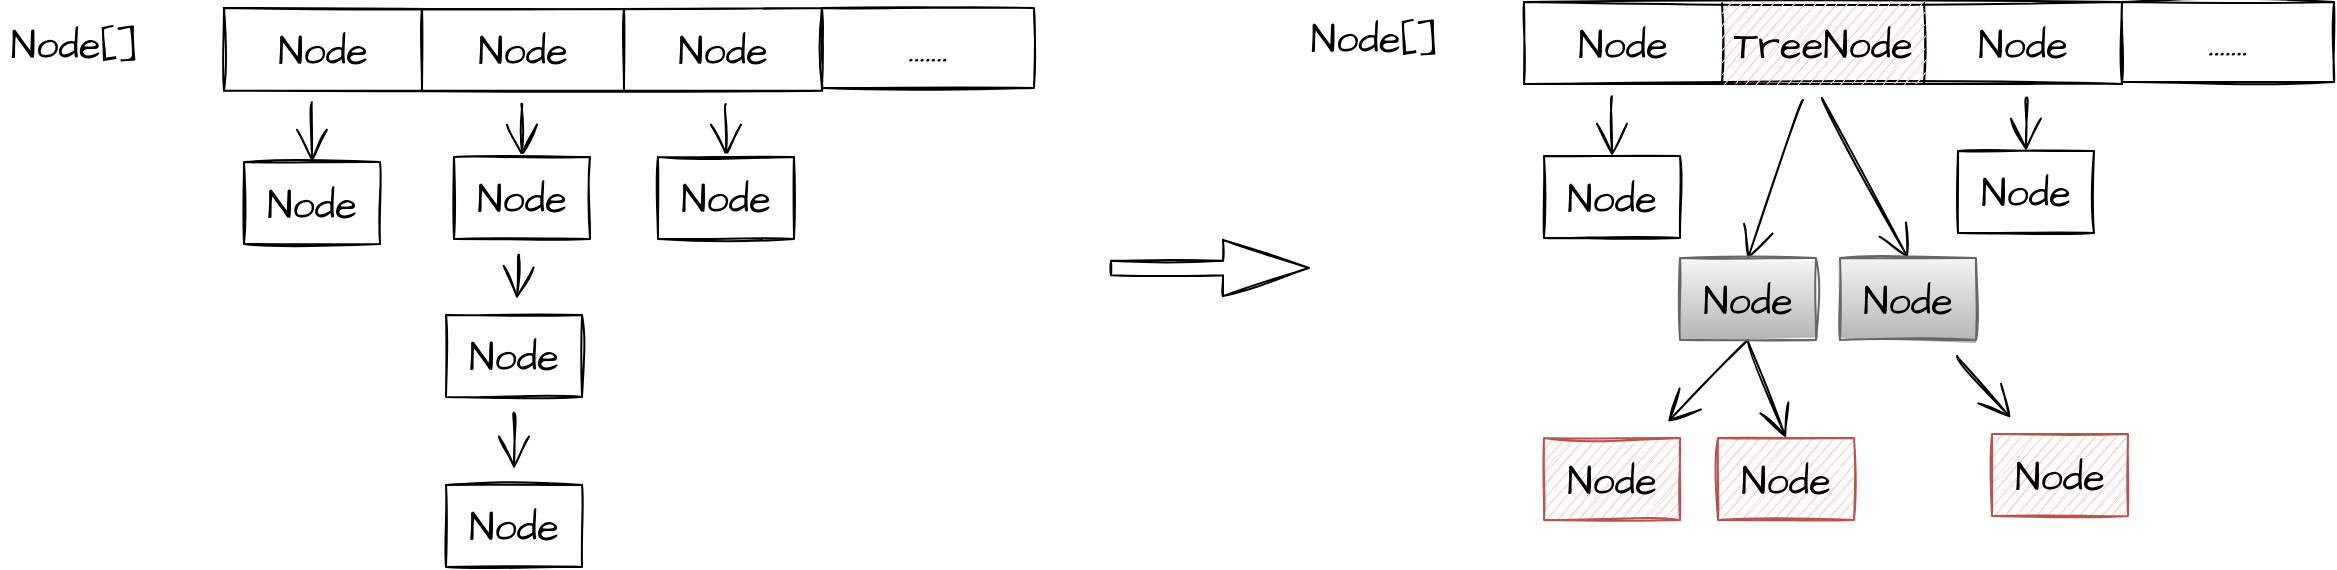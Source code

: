 <mxfile version="14.6.13" type="device"><diagram id="PuGmGnjcvbFep5x0zGXy" name="第 1 页"><mxGraphModel dx="2880" dy="1218" grid="0" gridSize="10" guides="1" tooltips="1" connect="1" arrows="1" fold="1" page="0" pageScale="1" pageWidth="827" pageHeight="1169" math="0" shadow="0"><root><mxCell id="0"/><mxCell id="1" parent="0"/><mxCell id="ZSYE2bQEjn3j1R4K81uc-26" style="edgeStyle=none;curved=1;rounded=0;sketch=1;orthogonalLoop=1;jettySize=auto;html=1;entryX=0.5;entryY=0;entryDx=0;entryDy=0;fontFamily=Architects Daughter;fontSource=https%3A%2F%2Ffonts.googleapis.com%2Fcss%3Ffamily%3DArchitects%2BDaughter;fontSize=20;endArrow=open;startSize=14;endSize=14;sourcePerimeterSpacing=8;targetPerimeterSpacing=8;exitX=0.147;exitY=1.149;exitDx=0;exitDy=0;exitPerimeter=0;" edge="1" parent="1" source="ZSYE2bQEjn3j1R4K81uc-3" target="ZSYE2bQEjn3j1R4K81uc-23"><mxGeometry relative="1" as="geometry"/></mxCell><mxCell id="ZSYE2bQEjn3j1R4K81uc-2" value="" style="shape=table;html=1;whiteSpace=wrap;startSize=0;container=1;collapsible=0;childLayout=tableLayout;sketch=1;hachureGap=4;pointerEvents=0;fontFamily=Architects Daughter;fontSource=https%3A%2F%2Ffonts.googleapis.com%2Fcss%3Ffamily%3DArchitects%2BDaughter;fontSize=20;" vertex="1" parent="1"><mxGeometry x="-69" y="71" width="299" height="41.35" as="geometry"/></mxCell><mxCell id="ZSYE2bQEjn3j1R4K81uc-3" value="" style="shape=partialRectangle;html=1;whiteSpace=wrap;collapsible=0;dropTarget=0;pointerEvents=0;fillColor=none;top=0;left=0;bottom=0;right=0;points=[[0,0.5],[1,0.5]];portConstraint=eastwest;sketch=1;hachureGap=4;fontFamily=Architects Daughter;fontSource=https%3A%2F%2Ffonts.googleapis.com%2Fcss%3Ffamily%3DArchitects%2BDaughter;fontSize=20;" vertex="1" parent="ZSYE2bQEjn3j1R4K81uc-2"><mxGeometry width="299" height="41" as="geometry"/></mxCell><mxCell id="ZSYE2bQEjn3j1R4K81uc-4" value="Node" style="shape=partialRectangle;html=1;whiteSpace=wrap;connectable=0;fillColor=none;top=0;left=0;bottom=0;right=0;overflow=hidden;sketch=1;hachureGap=4;pointerEvents=0;fontFamily=Architects Daughter;fontSource=https%3A%2F%2Ffonts.googleapis.com%2Fcss%3Ffamily%3DArchitects%2BDaughter;fontSize=20;" vertex="1" parent="ZSYE2bQEjn3j1R4K81uc-3"><mxGeometry width="99" height="41" as="geometry"/></mxCell><mxCell id="ZSYE2bQEjn3j1R4K81uc-5" value="Node" style="shape=partialRectangle;html=1;whiteSpace=wrap;connectable=0;fillColor=none;top=0;left=0;bottom=0;right=0;overflow=hidden;sketch=1;hachureGap=4;pointerEvents=0;fontFamily=Architects Daughter;fontSource=https%3A%2F%2Ffonts.googleapis.com%2Fcss%3Ffamily%3DArchitects%2BDaughter;fontSize=20;" vertex="1" parent="ZSYE2bQEjn3j1R4K81uc-3"><mxGeometry x="99" width="101" height="41" as="geometry"/></mxCell><mxCell id="ZSYE2bQEjn3j1R4K81uc-6" value="Node" style="shape=partialRectangle;html=1;whiteSpace=wrap;connectable=0;fillColor=none;top=0;left=0;bottom=0;right=0;overflow=hidden;sketch=1;hachureGap=4;pointerEvents=0;fontFamily=Architects Daughter;fontSource=https%3A%2F%2Ffonts.googleapis.com%2Fcss%3Ffamily%3DArchitects%2BDaughter;fontSize=20;" vertex="1" parent="ZSYE2bQEjn3j1R4K81uc-3"><mxGeometry x="200" width="99" height="41" as="geometry"/></mxCell><mxCell id="ZSYE2bQEjn3j1R4K81uc-21" value="Node[]" style="text;html=1;align=center;verticalAlign=middle;resizable=0;points=[];autosize=1;strokeColor=none;sketch=1;hachureGap=4;pointerEvents=0;fontFamily=Architects Daughter;fontSource=https%3A%2F%2Ffonts.googleapis.com%2Fcss%3Ffamily%3DArchitects%2BDaughter;fontSize=20;" vertex="1" parent="1"><mxGeometry x="-181" y="75" width="74" height="28" as="geometry"/></mxCell><mxCell id="ZSYE2bQEjn3j1R4K81uc-23" value="Node" style="rounded=0;whiteSpace=wrap;html=1;sketch=1;hachureGap=4;pointerEvents=0;fontFamily=Architects Daughter;fontSource=https%3A%2F%2Ffonts.googleapis.com%2Fcss%3Ffamily%3DArchitects%2BDaughter;fontSize=20;" vertex="1" parent="1"><mxGeometry x="-59" y="148" width="68" height="41" as="geometry"/></mxCell><mxCell id="ZSYE2bQEjn3j1R4K81uc-31" style="edgeStyle=none;curved=1;rounded=0;sketch=1;orthogonalLoop=1;jettySize=auto;html=1;entryX=0.5;entryY=0;entryDx=0;entryDy=0;fontFamily=Architects Daughter;fontSource=https%3A%2F%2Ffonts.googleapis.com%2Fcss%3Ffamily%3DArchitects%2BDaughter;fontSize=20;endArrow=open;startSize=14;endSize=14;sourcePerimeterSpacing=8;targetPerimeterSpacing=8;exitX=0.147;exitY=1.149;exitDx=0;exitDy=0;exitPerimeter=0;" edge="1" parent="1" target="ZSYE2bQEjn3j1R4K81uc-33"><mxGeometry relative="1" as="geometry"><mxPoint x="79.953" y="118.996" as="sourcePoint"/></mxGeometry></mxCell><mxCell id="ZSYE2bQEjn3j1R4K81uc-32" value="" style="edgeStyle=none;curved=1;rounded=0;sketch=1;orthogonalLoop=1;jettySize=auto;html=1;fontFamily=Architects Daughter;fontSource=https%3A%2F%2Ffonts.googleapis.com%2Fcss%3Ffamily%3DArchitects%2BDaughter;fontSize=20;endArrow=open;startSize=14;endSize=14;sourcePerimeterSpacing=8;targetPerimeterSpacing=8;" edge="1" parent="1" source="ZSYE2bQEjn3j1R4K81uc-33" target="ZSYE2bQEjn3j1R4K81uc-35"><mxGeometry relative="1" as="geometry"/></mxCell><mxCell id="ZSYE2bQEjn3j1R4K81uc-33" value="Node" style="rounded=0;whiteSpace=wrap;html=1;sketch=1;hachureGap=4;pointerEvents=0;fontFamily=Architects Daughter;fontSource=https%3A%2F%2Ffonts.googleapis.com%2Fcss%3Ffamily%3DArchitects%2BDaughter;fontSize=20;" vertex="1" parent="1"><mxGeometry x="46" y="145.44" width="68" height="41" as="geometry"/></mxCell><mxCell id="ZSYE2bQEjn3j1R4K81uc-34" value="" style="edgeStyle=none;curved=1;rounded=0;sketch=1;orthogonalLoop=1;jettySize=auto;html=1;fontFamily=Architects Daughter;fontSource=https%3A%2F%2Ffonts.googleapis.com%2Fcss%3Ffamily%3DArchitects%2BDaughter;fontSize=20;endArrow=open;startSize=14;endSize=14;sourcePerimeterSpacing=8;targetPerimeterSpacing=8;" edge="1" parent="1" source="ZSYE2bQEjn3j1R4K81uc-35" target="ZSYE2bQEjn3j1R4K81uc-36"><mxGeometry relative="1" as="geometry"/></mxCell><mxCell id="ZSYE2bQEjn3j1R4K81uc-35" value="Node" style="rounded=0;whiteSpace=wrap;html=1;sketch=1;hachureGap=4;pointerEvents=0;fontFamily=Architects Daughter;fontSource=https%3A%2F%2Ffonts.googleapis.com%2Fcss%3Ffamily%3DArchitects%2BDaughter;fontSize=20;" vertex="1" parent="1"><mxGeometry x="42" y="224.44" width="68" height="41" as="geometry"/></mxCell><mxCell id="ZSYE2bQEjn3j1R4K81uc-36" value="Node" style="rounded=0;whiteSpace=wrap;html=1;sketch=1;hachureGap=4;pointerEvents=0;fontFamily=Architects Daughter;fontSource=https%3A%2F%2Ffonts.googleapis.com%2Fcss%3Ffamily%3DArchitects%2BDaughter;fontSize=20;" vertex="1" parent="1"><mxGeometry x="42" y="309.44" width="68" height="41" as="geometry"/></mxCell><mxCell id="ZSYE2bQEjn3j1R4K81uc-37" style="edgeStyle=none;curved=1;rounded=0;sketch=1;orthogonalLoop=1;jettySize=auto;html=1;entryX=0.5;entryY=0;entryDx=0;entryDy=0;fontFamily=Architects Daughter;fontSource=https%3A%2F%2Ffonts.googleapis.com%2Fcss%3Ffamily%3DArchitects%2BDaughter;fontSize=20;endArrow=open;startSize=14;endSize=14;sourcePerimeterSpacing=8;targetPerimeterSpacing=8;exitX=0.147;exitY=1.149;exitDx=0;exitDy=0;exitPerimeter=0;" edge="1" parent="1" target="ZSYE2bQEjn3j1R4K81uc-38"><mxGeometry relative="1" as="geometry"><mxPoint x="181.953" y="118.996" as="sourcePoint"/></mxGeometry></mxCell><mxCell id="ZSYE2bQEjn3j1R4K81uc-38" value="Node" style="rounded=0;whiteSpace=wrap;html=1;sketch=1;hachureGap=4;pointerEvents=0;fontFamily=Architects Daughter;fontSource=https%3A%2F%2Ffonts.googleapis.com%2Fcss%3Ffamily%3DArchitects%2BDaughter;fontSize=20;" vertex="1" parent="1"><mxGeometry x="148" y="145.44" width="68" height="41" as="geometry"/></mxCell><mxCell id="ZSYE2bQEjn3j1R4K81uc-51" value="......." style="rounded=0;whiteSpace=wrap;html=1;sketch=1;hachureGap=4;pointerEvents=0;fontFamily=Architects Daughter;fontSource=https%3A%2F%2Ffonts.googleapis.com%2Fcss%3Ffamily%3DArchitects%2BDaughter;fontSize=20;" vertex="1" parent="1"><mxGeometry x="230" y="71" width="106" height="40" as="geometry"/></mxCell><mxCell id="ZSYE2bQEjn3j1R4K81uc-71" style="edgeStyle=none;curved=1;rounded=0;sketch=1;orthogonalLoop=1;jettySize=auto;html=1;entryX=0.5;entryY=0;entryDx=0;entryDy=0;fontFamily=Architects Daughter;fontSource=https%3A%2F%2Ffonts.googleapis.com%2Fcss%3Ffamily%3DArchitects%2BDaughter;fontSize=20;endArrow=open;startSize=14;endSize=14;sourcePerimeterSpacing=8;targetPerimeterSpacing=8;exitX=0.147;exitY=1.149;exitDx=0;exitDy=0;exitPerimeter=0;" edge="1" parent="1" source="ZSYE2bQEjn3j1R4K81uc-73" target="ZSYE2bQEjn3j1R4K81uc-79"><mxGeometry relative="1" as="geometry"/></mxCell><mxCell id="ZSYE2bQEjn3j1R4K81uc-95" style="edgeStyle=none;curved=1;rounded=0;sketch=1;orthogonalLoop=1;jettySize=auto;html=1;entryX=0.497;entryY=0.015;entryDx=0;entryDy=0;entryPerimeter=0;fontFamily=Architects Daughter;fontSource=https%3A%2F%2Ffonts.googleapis.com%2Fcss%3Ffamily%3DArchitects%2BDaughter;fontSize=20;endArrow=open;startSize=14;endSize=14;sourcePerimeterSpacing=8;targetPerimeterSpacing=8;" edge="1" parent="1" source="ZSYE2bQEjn3j1R4K81uc-72" target="ZSYE2bQEjn3j1R4K81uc-91"><mxGeometry relative="1" as="geometry"/></mxCell><mxCell id="ZSYE2bQEjn3j1R4K81uc-72" value="" style="shape=table;html=1;whiteSpace=wrap;startSize=0;container=1;collapsible=0;childLayout=tableLayout;sketch=1;hachureGap=4;pointerEvents=0;fontFamily=Architects Daughter;fontSource=https%3A%2F%2Ffonts.googleapis.com%2Fcss%3Ffamily%3DArchitects%2BDaughter;fontSize=20;" vertex="1" parent="1"><mxGeometry x="581" y="68" width="299" height="41" as="geometry"/></mxCell><mxCell id="ZSYE2bQEjn3j1R4K81uc-73" value="" style="shape=partialRectangle;html=1;whiteSpace=wrap;collapsible=0;dropTarget=0;pointerEvents=0;fillColor=none;top=0;left=0;bottom=0;right=0;points=[[0,0.5],[1,0.5]];portConstraint=eastwest;sketch=1;hachureGap=4;fontFamily=Architects Daughter;fontSource=https%3A%2F%2Ffonts.googleapis.com%2Fcss%3Ffamily%3DArchitects%2BDaughter;fontSize=20;" vertex="1" parent="ZSYE2bQEjn3j1R4K81uc-72"><mxGeometry width="299" height="41" as="geometry"/></mxCell><mxCell id="ZSYE2bQEjn3j1R4K81uc-74" value="Node" style="shape=partialRectangle;html=1;whiteSpace=wrap;connectable=0;fillColor=none;top=0;left=0;bottom=0;right=0;overflow=hidden;sketch=1;hachureGap=4;pointerEvents=0;fontFamily=Architects Daughter;fontSource=https%3A%2F%2Ffonts.googleapis.com%2Fcss%3Ffamily%3DArchitects%2BDaughter;fontSize=20;" vertex="1" parent="ZSYE2bQEjn3j1R4K81uc-73"><mxGeometry width="99" height="41" as="geometry"/></mxCell><mxCell id="ZSYE2bQEjn3j1R4K81uc-75" value="TreeNode" style="shape=partialRectangle;html=1;whiteSpace=wrap;connectable=0;fillColor=#f8cecc;top=0;left=0;bottom=0;right=0;overflow=hidden;sketch=1;hachureGap=4;pointerEvents=0;fontFamily=Architects Daughter;fontSource=https%3A%2F%2Ffonts.googleapis.com%2Fcss%3Ffamily%3DArchitects%2BDaughter;fontSize=20;strokeColor=#b85450;" vertex="1" parent="ZSYE2bQEjn3j1R4K81uc-73"><mxGeometry x="99" width="101" height="41" as="geometry"/></mxCell><mxCell id="ZSYE2bQEjn3j1R4K81uc-76" value="Node" style="shape=partialRectangle;html=1;whiteSpace=wrap;connectable=0;fillColor=none;top=0;left=0;bottom=0;right=0;overflow=hidden;sketch=1;hachureGap=4;pointerEvents=0;fontFamily=Architects Daughter;fontSource=https%3A%2F%2Ffonts.googleapis.com%2Fcss%3Ffamily%3DArchitects%2BDaughter;fontSize=20;" vertex="1" parent="ZSYE2bQEjn3j1R4K81uc-73"><mxGeometry x="200" width="99" height="41" as="geometry"/></mxCell><mxCell id="ZSYE2bQEjn3j1R4K81uc-77" value="Node[]" style="text;html=1;align=center;verticalAlign=middle;resizable=0;points=[];autosize=1;strokeColor=none;sketch=1;hachureGap=4;pointerEvents=0;fontFamily=Architects Daughter;fontSource=https%3A%2F%2Ffonts.googleapis.com%2Fcss%3Ffamily%3DArchitects%2BDaughter;fontSize=20;" vertex="1" parent="1"><mxGeometry x="469" y="72" width="74" height="28" as="geometry"/></mxCell><mxCell id="ZSYE2bQEjn3j1R4K81uc-79" value="Node" style="rounded=0;whiteSpace=wrap;html=1;sketch=1;hachureGap=4;pointerEvents=0;fontFamily=Architects Daughter;fontSource=https%3A%2F%2Ffonts.googleapis.com%2Fcss%3Ffamily%3DArchitects%2BDaughter;fontSize=20;" vertex="1" parent="1"><mxGeometry x="591" y="145" width="68" height="41" as="geometry"/></mxCell><mxCell id="ZSYE2bQEjn3j1R4K81uc-81" style="edgeStyle=none;curved=1;rounded=0;sketch=1;orthogonalLoop=1;jettySize=auto;html=1;entryX=0.5;entryY=0;entryDx=0;entryDy=0;fontFamily=Architects Daughter;fontSource=https%3A%2F%2Ffonts.googleapis.com%2Fcss%3Ffamily%3DArchitects%2BDaughter;fontSize=20;endArrow=open;startSize=14;endSize=14;sourcePerimeterSpacing=8;targetPerimeterSpacing=8;exitX=0.147;exitY=1.149;exitDx=0;exitDy=0;exitPerimeter=0;" edge="1" parent="1" target="ZSYE2bQEjn3j1R4K81uc-83"><mxGeometry relative="1" as="geometry"><mxPoint x="729.953" y="115.996" as="sourcePoint"/></mxGeometry></mxCell><mxCell id="ZSYE2bQEjn3j1R4K81uc-82" value="" style="edgeStyle=none;curved=1;rounded=0;sketch=1;orthogonalLoop=1;jettySize=auto;html=1;fontFamily=Architects Daughter;fontSource=https%3A%2F%2Ffonts.googleapis.com%2Fcss%3Ffamily%3DArchitects%2BDaughter;fontSize=20;endArrow=open;startSize=14;endSize=14;sourcePerimeterSpacing=8;targetPerimeterSpacing=8;" edge="1" parent="1" source="ZSYE2bQEjn3j1R4K81uc-83" target="ZSYE2bQEjn3j1R4K81uc-85"><mxGeometry relative="1" as="geometry"/></mxCell><mxCell id="ZSYE2bQEjn3j1R4K81uc-83" value="Node" style="rounded=0;whiteSpace=wrap;html=1;sketch=1;hachureGap=4;pointerEvents=0;fontFamily=Architects Daughter;fontSource=https%3A%2F%2Ffonts.googleapis.com%2Fcss%3Ffamily%3DArchitects%2BDaughter;fontSize=20;gradientColor=#b3b3b3;fillColor=#f5f5f5;strokeColor=#666666;" vertex="1" parent="1"><mxGeometry x="739" y="196" width="68" height="41" as="geometry"/></mxCell><mxCell id="ZSYE2bQEjn3j1R4K81uc-85" value="Node" style="rounded=0;whiteSpace=wrap;html=1;sketch=1;hachureGap=4;pointerEvents=0;fontFamily=Architects Daughter;fontSource=https%3A%2F%2Ffonts.googleapis.com%2Fcss%3Ffamily%3DArchitects%2BDaughter;fontSize=20;fillColor=#f8cecc;strokeColor=#b85450;" vertex="1" parent="1"><mxGeometry x="815" y="284" width="68" height="41" as="geometry"/></mxCell><mxCell id="ZSYE2bQEjn3j1R4K81uc-87" style="edgeStyle=none;curved=1;rounded=0;sketch=1;orthogonalLoop=1;jettySize=auto;html=1;entryX=0.5;entryY=0;entryDx=0;entryDy=0;fontFamily=Architects Daughter;fontSource=https%3A%2F%2Ffonts.googleapis.com%2Fcss%3Ffamily%3DArchitects%2BDaughter;fontSize=20;endArrow=open;startSize=14;endSize=14;sourcePerimeterSpacing=8;targetPerimeterSpacing=8;exitX=0.147;exitY=1.149;exitDx=0;exitDy=0;exitPerimeter=0;" edge="1" parent="1" target="ZSYE2bQEjn3j1R4K81uc-88"><mxGeometry relative="1" as="geometry"><mxPoint x="831.953" y="115.996" as="sourcePoint"/></mxGeometry></mxCell><mxCell id="ZSYE2bQEjn3j1R4K81uc-88" value="Node" style="rounded=0;whiteSpace=wrap;html=1;sketch=1;hachureGap=4;pointerEvents=0;fontFamily=Architects Daughter;fontSource=https%3A%2F%2Ffonts.googleapis.com%2Fcss%3Ffamily%3DArchitects%2BDaughter;fontSize=20;" vertex="1" parent="1"><mxGeometry x="798" y="142.44" width="68" height="41" as="geometry"/></mxCell><mxCell id="ZSYE2bQEjn3j1R4K81uc-89" value="......." style="rounded=0;whiteSpace=wrap;html=1;sketch=1;hachureGap=4;pointerEvents=0;fontFamily=Architects Daughter;fontSource=https%3A%2F%2Ffonts.googleapis.com%2Fcss%3Ffamily%3DArchitects%2BDaughter;fontSize=20;" vertex="1" parent="1"><mxGeometry x="880" y="68" width="106" height="40" as="geometry"/></mxCell><mxCell id="ZSYE2bQEjn3j1R4K81uc-90" value="" style="edgeStyle=none;curved=1;rounded=0;sketch=1;orthogonalLoop=1;jettySize=auto;html=1;fontFamily=Architects Daughter;fontSource=https%3A%2F%2Ffonts.googleapis.com%2Fcss%3Ffamily%3DArchitects%2BDaughter;fontSize=20;endArrow=open;startSize=14;endSize=14;sourcePerimeterSpacing=8;targetPerimeterSpacing=8;exitX=0.5;exitY=1;exitDx=0;exitDy=0;" edge="1" parent="1" source="ZSYE2bQEjn3j1R4K81uc-91" target="ZSYE2bQEjn3j1R4K81uc-93"><mxGeometry relative="1" as="geometry"/></mxCell><mxCell id="ZSYE2bQEjn3j1R4K81uc-96" style="edgeStyle=none;curved=1;rounded=0;sketch=1;orthogonalLoop=1;jettySize=auto;html=1;entryX=0.5;entryY=0;entryDx=0;entryDy=0;fontFamily=Architects Daughter;fontSource=https%3A%2F%2Ffonts.googleapis.com%2Fcss%3Ffamily%3DArchitects%2BDaughter;fontSize=20;endArrow=open;startSize=14;endSize=14;sourcePerimeterSpacing=8;targetPerimeterSpacing=8;exitX=0.5;exitY=1;exitDx=0;exitDy=0;" edge="1" parent="1" source="ZSYE2bQEjn3j1R4K81uc-91" target="ZSYE2bQEjn3j1R4K81uc-94"><mxGeometry relative="1" as="geometry"><mxPoint x="680" y="262" as="sourcePoint"/></mxGeometry></mxCell><mxCell id="ZSYE2bQEjn3j1R4K81uc-91" value="Node" style="rounded=0;whiteSpace=wrap;html=1;sketch=1;hachureGap=4;pointerEvents=0;fontFamily=Architects Daughter;fontSource=https%3A%2F%2Ffonts.googleapis.com%2Fcss%3Ffamily%3DArchitects%2BDaughter;fontSize=20;fillColor=#f5f5f5;strokeColor=#666666;gradientColor=#b3b3b3;" vertex="1" parent="1"><mxGeometry x="659" y="196" width="68" height="41" as="geometry"/></mxCell><mxCell id="ZSYE2bQEjn3j1R4K81uc-93" value="Node" style="rounded=0;whiteSpace=wrap;html=1;sketch=1;hachureGap=4;pointerEvents=0;fontFamily=Architects Daughter;fontSource=https%3A%2F%2Ffonts.googleapis.com%2Fcss%3Ffamily%3DArchitects%2BDaughter;fontSize=20;fillColor=#f8cecc;strokeColor=#b85450;" vertex="1" parent="1"><mxGeometry x="591" y="286" width="68" height="41" as="geometry"/></mxCell><mxCell id="ZSYE2bQEjn3j1R4K81uc-94" value="Node" style="rounded=0;whiteSpace=wrap;html=1;sketch=1;hachureGap=4;pointerEvents=0;fontFamily=Architects Daughter;fontSource=https%3A%2F%2Ffonts.googleapis.com%2Fcss%3Ffamily%3DArchitects%2BDaughter;fontSize=20;fillColor=#f8cecc;strokeColor=#b85450;" vertex="1" parent="1"><mxGeometry x="678" y="286" width="68" height="41" as="geometry"/></mxCell><mxCell id="ZSYE2bQEjn3j1R4K81uc-97" value="" style="shape=flexArrow;endArrow=classic;html=1;rounded=0;sketch=1;fontFamily=Architects Daughter;fontSource=https%3A%2F%2Ffonts.googleapis.com%2Fcss%3Ffamily%3DArchitects%2BDaughter;fontSize=20;startSize=14;endSize=14;sourcePerimeterSpacing=8;targetPerimeterSpacing=8;edgeStyle=none;curved=1;width=7.143;" edge="1" parent="1"><mxGeometry width="50" height="50" relative="1" as="geometry"><mxPoint x="374" y="201" as="sourcePoint"/><mxPoint x="474" y="201" as="targetPoint"/></mxGeometry></mxCell></root></mxGraphModel></diagram></mxfile>